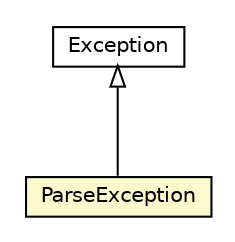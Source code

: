 #!/usr/local/bin/dot
#
# Class diagram 
# Generated by UMLGraph version R5_6-24-gf6e263 (http://www.umlgraph.org/)
#

digraph G {
	edge [fontname="Helvetica",fontsize=10,labelfontname="Helvetica",labelfontsize=10];
	node [fontname="Helvetica",fontsize=10,shape=plaintext];
	nodesep=0.25;
	ranksep=0.5;
	// com.orientechnologies.orient.core.sql.parser.ParseException
	c4522299 [label=<<table title="com.orientechnologies.orient.core.sql.parser.ParseException" border="0" cellborder="1" cellspacing="0" cellpadding="2" port="p" bgcolor="lemonChiffon" href="./ParseException.html">
		<tr><td><table border="0" cellspacing="0" cellpadding="1">
<tr><td align="center" balign="center"> ParseException </td></tr>
		</table></td></tr>
		</table>>, URL="./ParseException.html", fontname="Helvetica", fontcolor="black", fontsize=10.0];
	//com.orientechnologies.orient.core.sql.parser.ParseException extends java.lang.Exception
	c4523622:p -> c4522299:p [dir=back,arrowtail=empty];
	// java.lang.Exception
	c4523622 [label=<<table title="java.lang.Exception" border="0" cellborder="1" cellspacing="0" cellpadding="2" port="p" href="http://java.sun.com/j2se/1.4.2/docs/api/java/lang/Exception.html">
		<tr><td><table border="0" cellspacing="0" cellpadding="1">
<tr><td align="center" balign="center"> Exception </td></tr>
		</table></td></tr>
		</table>>, URL="http://java.sun.com/j2se/1.4.2/docs/api/java/lang/Exception.html", fontname="Helvetica", fontcolor="black", fontsize=10.0];
}

